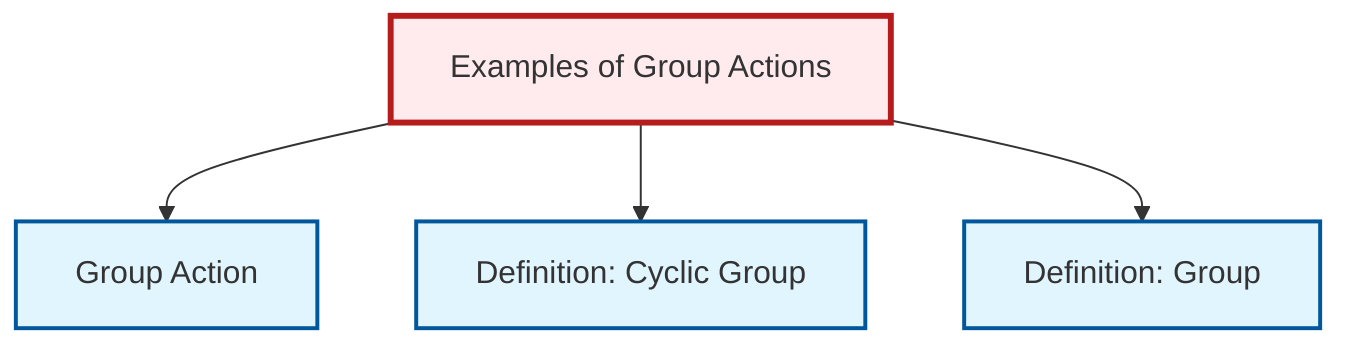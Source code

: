 graph TD
    classDef definition fill:#e1f5fe,stroke:#01579b,stroke-width:2px
    classDef theorem fill:#f3e5f5,stroke:#4a148c,stroke-width:2px
    classDef axiom fill:#fff3e0,stroke:#e65100,stroke-width:2px
    classDef example fill:#e8f5e9,stroke:#1b5e20,stroke-width:2px
    classDef current fill:#ffebee,stroke:#b71c1c,stroke-width:3px
    def-group-action["Group Action"]:::definition
    def-cyclic-group["Definition: Cyclic Group"]:::definition
    ex-group-action-examples["Examples of Group Actions"]:::example
    def-group["Definition: Group"]:::definition
    ex-group-action-examples --> def-group-action
    ex-group-action-examples --> def-cyclic-group
    ex-group-action-examples --> def-group
    class ex-group-action-examples current